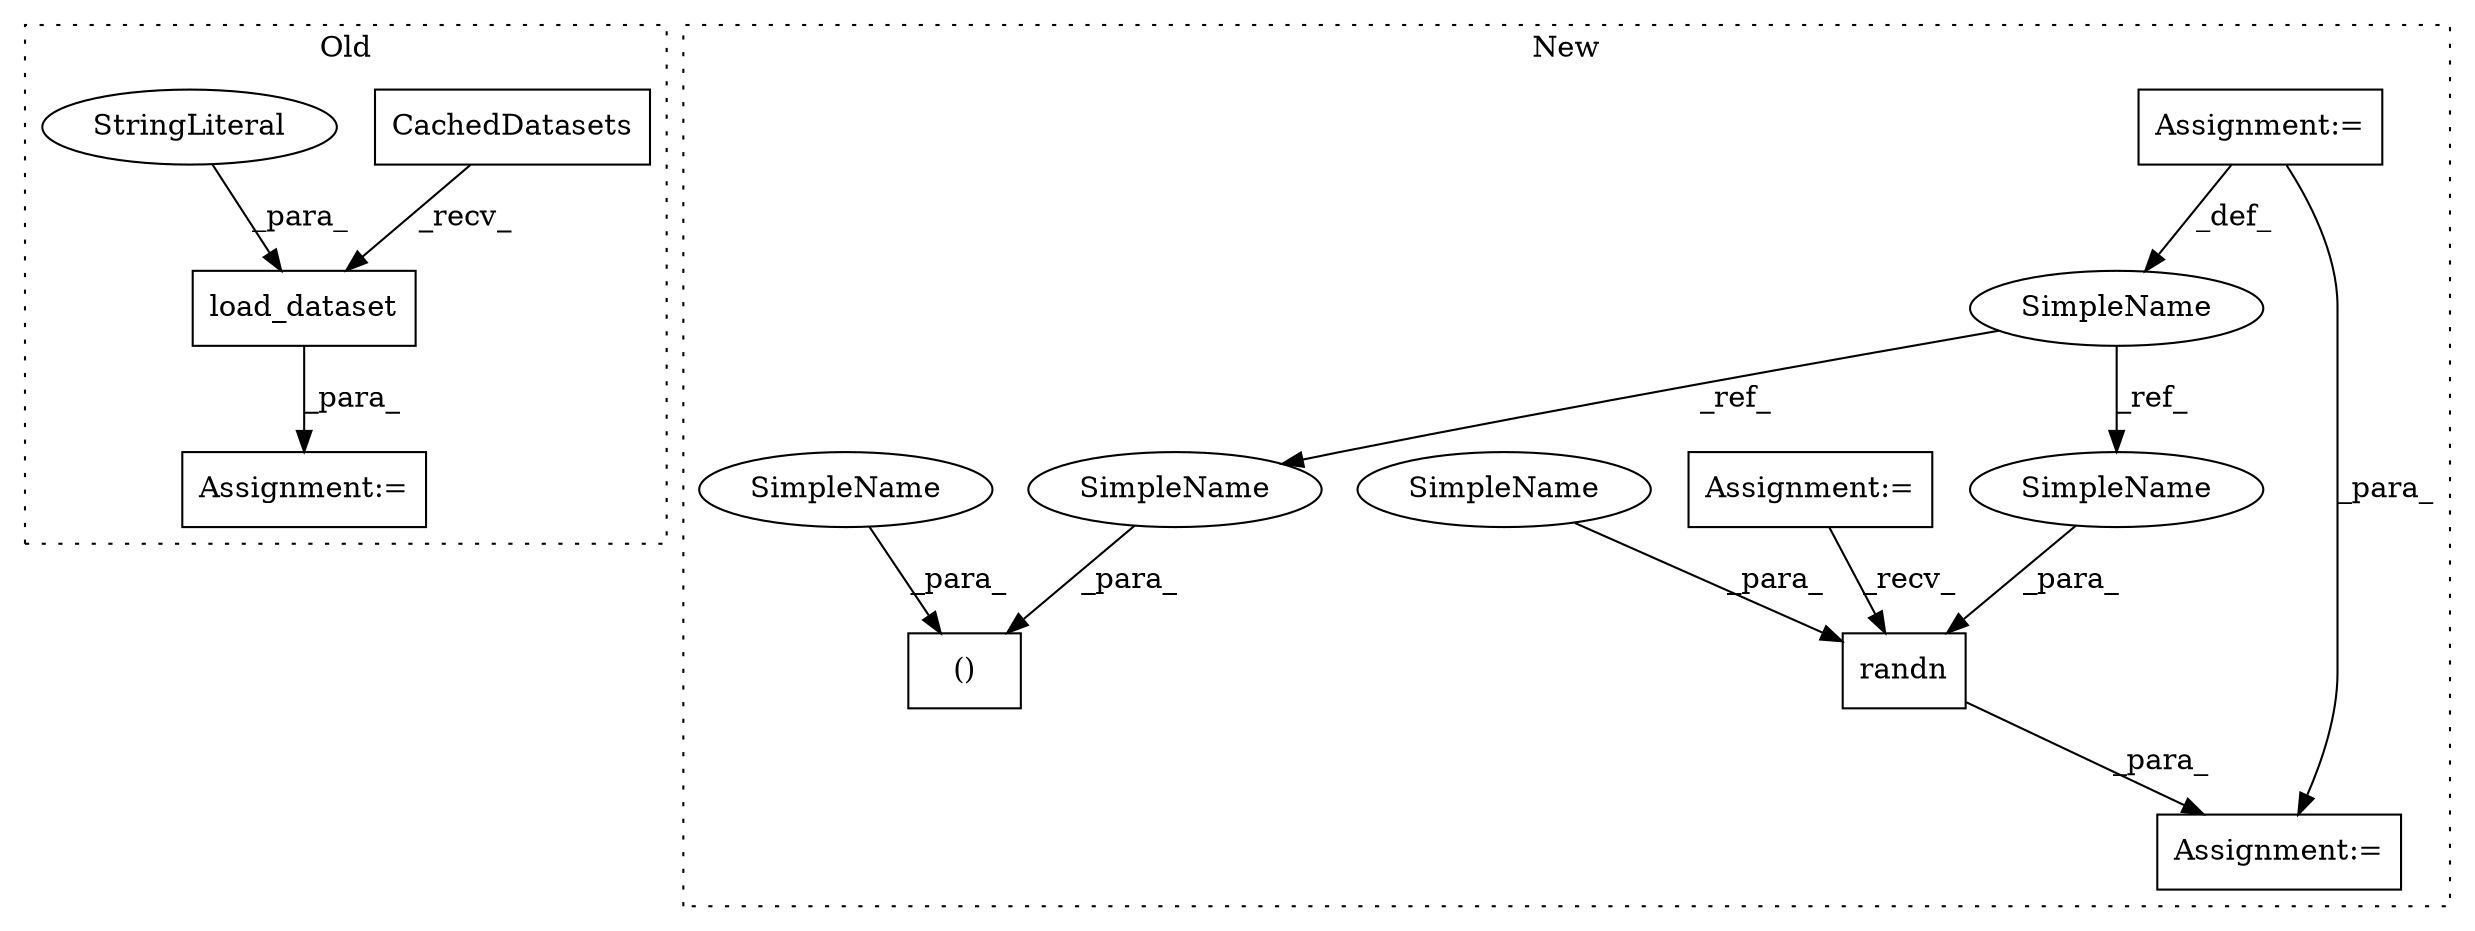digraph G {
subgraph cluster0 {
1 [label="CachedDatasets" a="32" s="5819" l="16" shape="box"];
3 [label="load_dataset" a="32" s="5836,5856" l="13,1" shape="box"];
7 [label="Assignment:=" a="7" s="5817" l="2" shape="box"];
10 [label="StringLiteral" a="45" s="5849" l="7" shape="ellipse"];
label = "Old";
style="dotted";
}
subgraph cluster1 {
2 [label="randn" a="32" s="5234,5246" l="6,1" shape="box"];
4 [label="SimpleName" a="42" s="5094" l="1" shape="ellipse"];
5 [label="()" a="106" s="5106" l="30" shape="box"];
6 [label="Assignment:=" a="7" s="5094" l="1" shape="box"];
8 [label="Assignment:=" a="7" s="5229" l="1" shape="box"];
9 [label="Assignment:=" a="7" s="5184" l="1" shape="box"];
11 [label="SimpleName" a="42" s="5240" l="1" shape="ellipse"];
12 [label="SimpleName" a="42" s="5106" l="1" shape="ellipse"];
13 [label="SimpleName" a="42" s="5135" l="1" shape="ellipse"];
14 [label="SimpleName" a="42" s="5245" l="1" shape="ellipse"];
label = "New";
style="dotted";
}
1 -> 3 [label="_recv_"];
2 -> 8 [label="_para_"];
3 -> 7 [label="_para_"];
4 -> 12 [label="_ref_"];
4 -> 11 [label="_ref_"];
6 -> 4 [label="_def_"];
6 -> 8 [label="_para_"];
9 -> 2 [label="_recv_"];
10 -> 3 [label="_para_"];
11 -> 2 [label="_para_"];
12 -> 5 [label="_para_"];
13 -> 5 [label="_para_"];
14 -> 2 [label="_para_"];
}